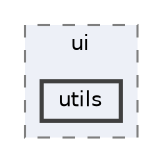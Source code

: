 digraph "packages/cli/src/ui/utils"
{
 // LATEX_PDF_SIZE
  bgcolor="transparent";
  edge [fontname=Helvetica,fontsize=10,labelfontname=Helvetica,labelfontsize=10];
  node [fontname=Helvetica,fontsize=10,shape=box,height=0.2,width=0.4];
  compound=true
  subgraph clusterdir_7723c709317483559797a5535cb9370f {
    graph [ bgcolor="#edf0f7", pencolor="grey50", label="ui", fontname=Helvetica,fontsize=10 style="filled,dashed", URL="dir_7723c709317483559797a5535cb9370f.html",tooltip=""]
  dir_b36a919b85e0be1518ef47e828905137 [label="utils", fillcolor="#edf0f7", color="grey25", style="filled,bold", URL="dir_b36a919b85e0be1518ef47e828905137.html",tooltip=""];
  }
}
